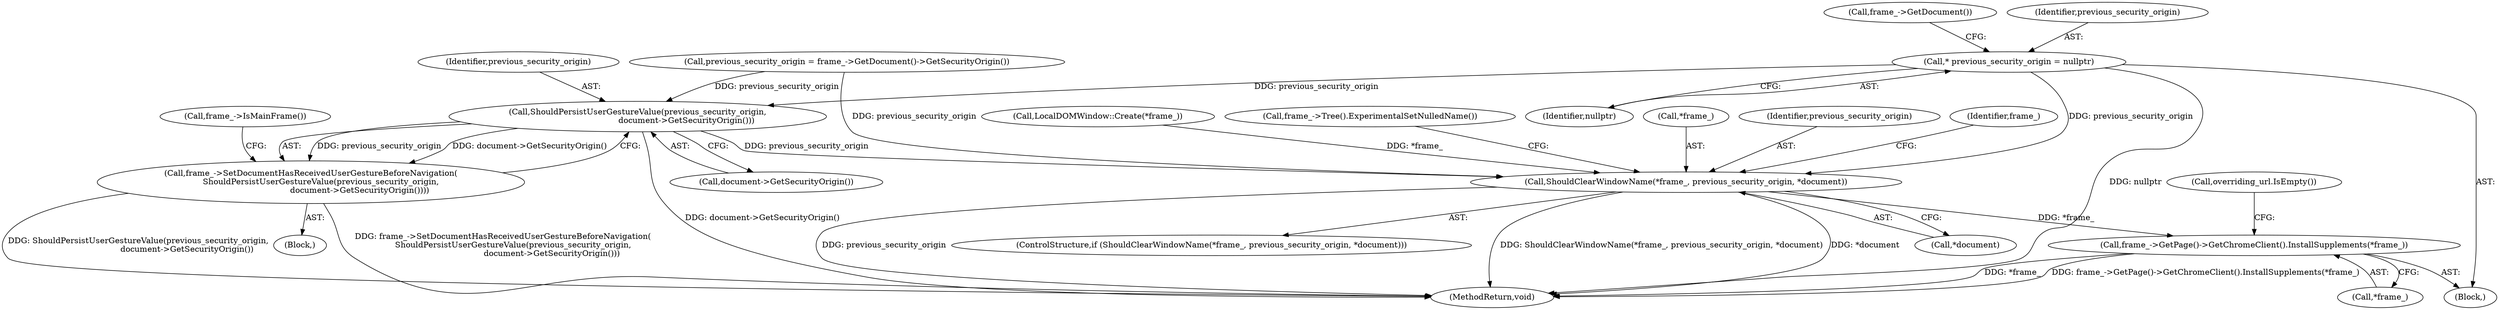 digraph "0_Chrome_0ab2412a104d2f235d7b9fe19d30ef605a410832_3@pointer" {
"1000125" [label="(Call,* previous_security_origin = nullptr)"];
"1000162" [label="(Call,ShouldPersistUserGestureValue(previous_security_origin,\n                                      document->GetSecurityOrigin()))"];
"1000161" [label="(Call,frame_->SetDocumentHasReceivedUserGestureBeforeNavigation(\n        ShouldPersistUserGestureValue(previous_security_origin,\n                                      document->GetSecurityOrigin())))"];
"1000169" [label="(Call,ShouldClearWindowName(*frame_, previous_security_origin, *document))"];
"1000177" [label="(Call,frame_->GetPage()->GetChromeClient().InstallSupplements(*frame_))"];
"1000173" [label="(Call,*document)"];
"1000161" [label="(Call,frame_->SetDocumentHasReceivedUserGestureBeforeNavigation(\n        ShouldPersistUserGestureValue(previous_security_origin,\n                                      document->GetSecurityOrigin())))"];
"1000177" [label="(Call,frame_->GetPage()->GetChromeClient().InstallSupplements(*frame_))"];
"1000137" [label="(Call,LocalDOMWindow::Create(*frame_))"];
"1000168" [label="(ControlStructure,if (ShouldClearWindowName(*frame_, previous_security_origin, *document)))"];
"1000125" [label="(Call,* previous_security_origin = nullptr)"];
"1000166" [label="(Call,frame_->IsMainFrame())"];
"1000164" [label="(Call,document->GetSecurityOrigin())"];
"1000182" [label="(Call,overriding_url.IsEmpty())"];
"1000162" [label="(Call,ShouldPersistUserGestureValue(previous_security_origin,\n                                      document->GetSecurityOrigin()))"];
"1000129" [label="(Call,frame_->GetDocument())"];
"1000127" [label="(Identifier,nullptr)"];
"1000126" [label="(Identifier,previous_security_origin)"];
"1000130" [label="(Call,previous_security_origin = frame_->GetDocument()->GetSecurityOrigin())"];
"1000178" [label="(Call,*frame_)"];
"1000176" [label="(Call,frame_->Tree().ExperimentalSetNulledName())"];
"1000170" [label="(Call,*frame_)"];
"1000206" [label="(MethodReturn,void)"];
"1000163" [label="(Identifier,previous_security_origin)"];
"1000109" [label="(Block,)"];
"1000172" [label="(Identifier,previous_security_origin)"];
"1000160" [label="(Block,)"];
"1000179" [label="(Identifier,frame_)"];
"1000169" [label="(Call,ShouldClearWindowName(*frame_, previous_security_origin, *document))"];
"1000125" -> "1000109"  [label="AST: "];
"1000125" -> "1000127"  [label="CFG: "];
"1000126" -> "1000125"  [label="AST: "];
"1000127" -> "1000125"  [label="AST: "];
"1000129" -> "1000125"  [label="CFG: "];
"1000125" -> "1000206"  [label="DDG: nullptr"];
"1000125" -> "1000162"  [label="DDG: previous_security_origin"];
"1000125" -> "1000169"  [label="DDG: previous_security_origin"];
"1000162" -> "1000161"  [label="AST: "];
"1000162" -> "1000164"  [label="CFG: "];
"1000163" -> "1000162"  [label="AST: "];
"1000164" -> "1000162"  [label="AST: "];
"1000161" -> "1000162"  [label="CFG: "];
"1000162" -> "1000206"  [label="DDG: document->GetSecurityOrigin()"];
"1000162" -> "1000161"  [label="DDG: previous_security_origin"];
"1000162" -> "1000161"  [label="DDG: document->GetSecurityOrigin()"];
"1000130" -> "1000162"  [label="DDG: previous_security_origin"];
"1000162" -> "1000169"  [label="DDG: previous_security_origin"];
"1000161" -> "1000160"  [label="AST: "];
"1000166" -> "1000161"  [label="CFG: "];
"1000161" -> "1000206"  [label="DDG: ShouldPersistUserGestureValue(previous_security_origin,\n                                      document->GetSecurityOrigin())"];
"1000161" -> "1000206"  [label="DDG: frame_->SetDocumentHasReceivedUserGestureBeforeNavigation(\n        ShouldPersistUserGestureValue(previous_security_origin,\n                                      document->GetSecurityOrigin()))"];
"1000169" -> "1000168"  [label="AST: "];
"1000169" -> "1000173"  [label="CFG: "];
"1000170" -> "1000169"  [label="AST: "];
"1000172" -> "1000169"  [label="AST: "];
"1000173" -> "1000169"  [label="AST: "];
"1000176" -> "1000169"  [label="CFG: "];
"1000179" -> "1000169"  [label="CFG: "];
"1000169" -> "1000206"  [label="DDG: previous_security_origin"];
"1000169" -> "1000206"  [label="DDG: ShouldClearWindowName(*frame_, previous_security_origin, *document)"];
"1000169" -> "1000206"  [label="DDG: *document"];
"1000137" -> "1000169"  [label="DDG: *frame_"];
"1000130" -> "1000169"  [label="DDG: previous_security_origin"];
"1000169" -> "1000177"  [label="DDG: *frame_"];
"1000177" -> "1000109"  [label="AST: "];
"1000177" -> "1000178"  [label="CFG: "];
"1000178" -> "1000177"  [label="AST: "];
"1000182" -> "1000177"  [label="CFG: "];
"1000177" -> "1000206"  [label="DDG: *frame_"];
"1000177" -> "1000206"  [label="DDG: frame_->GetPage()->GetChromeClient().InstallSupplements(*frame_)"];
}
